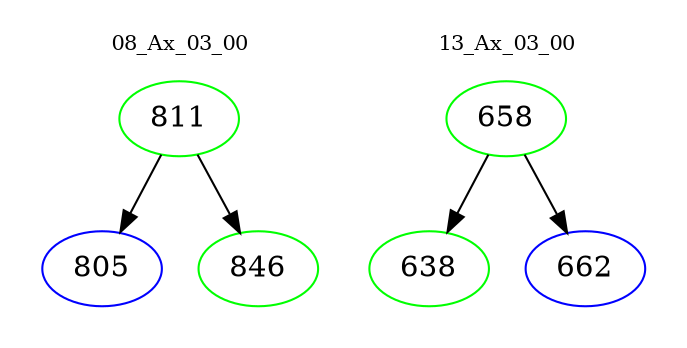 digraph{
subgraph cluster_0 {
color = white
label = "08_Ax_03_00";
fontsize=10;
T0_811 [label="811", color="green"]
T0_811 -> T0_805 [color="black"]
T0_805 [label="805", color="blue"]
T0_811 -> T0_846 [color="black"]
T0_846 [label="846", color="green"]
}
subgraph cluster_1 {
color = white
label = "13_Ax_03_00";
fontsize=10;
T1_658 [label="658", color="green"]
T1_658 -> T1_638 [color="black"]
T1_638 [label="638", color="green"]
T1_658 -> T1_662 [color="black"]
T1_662 [label="662", color="blue"]
}
}
